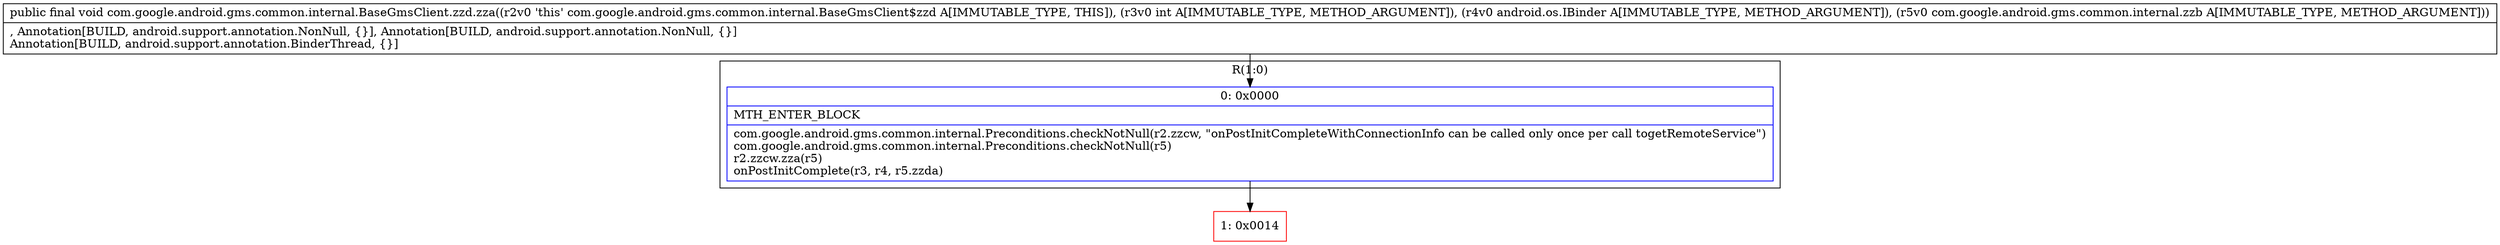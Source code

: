 digraph "CFG forcom.google.android.gms.common.internal.BaseGmsClient.zzd.zza(ILandroid\/os\/IBinder;Lcom\/google\/android\/gms\/common\/internal\/zzb;)V" {
subgraph cluster_Region_1367150340 {
label = "R(1:0)";
node [shape=record,color=blue];
Node_0 [shape=record,label="{0\:\ 0x0000|MTH_ENTER_BLOCK\l|com.google.android.gms.common.internal.Preconditions.checkNotNull(r2.zzcw, \"onPostInitCompleteWithConnectionInfo can be called only once per call togetRemoteService\")\lcom.google.android.gms.common.internal.Preconditions.checkNotNull(r5)\lr2.zzcw.zza(r5)\lonPostInitComplete(r3, r4, r5.zzda)\l}"];
}
Node_1 [shape=record,color=red,label="{1\:\ 0x0014}"];
MethodNode[shape=record,label="{public final void com.google.android.gms.common.internal.BaseGmsClient.zzd.zza((r2v0 'this' com.google.android.gms.common.internal.BaseGmsClient$zzd A[IMMUTABLE_TYPE, THIS]), (r3v0 int A[IMMUTABLE_TYPE, METHOD_ARGUMENT]), (r4v0 android.os.IBinder A[IMMUTABLE_TYPE, METHOD_ARGUMENT]), (r5v0 com.google.android.gms.common.internal.zzb A[IMMUTABLE_TYPE, METHOD_ARGUMENT]))  | , Annotation[BUILD, android.support.annotation.NonNull, \{\}], Annotation[BUILD, android.support.annotation.NonNull, \{\}]\lAnnotation[BUILD, android.support.annotation.BinderThread, \{\}]\l}"];
MethodNode -> Node_0;
Node_0 -> Node_1;
}

